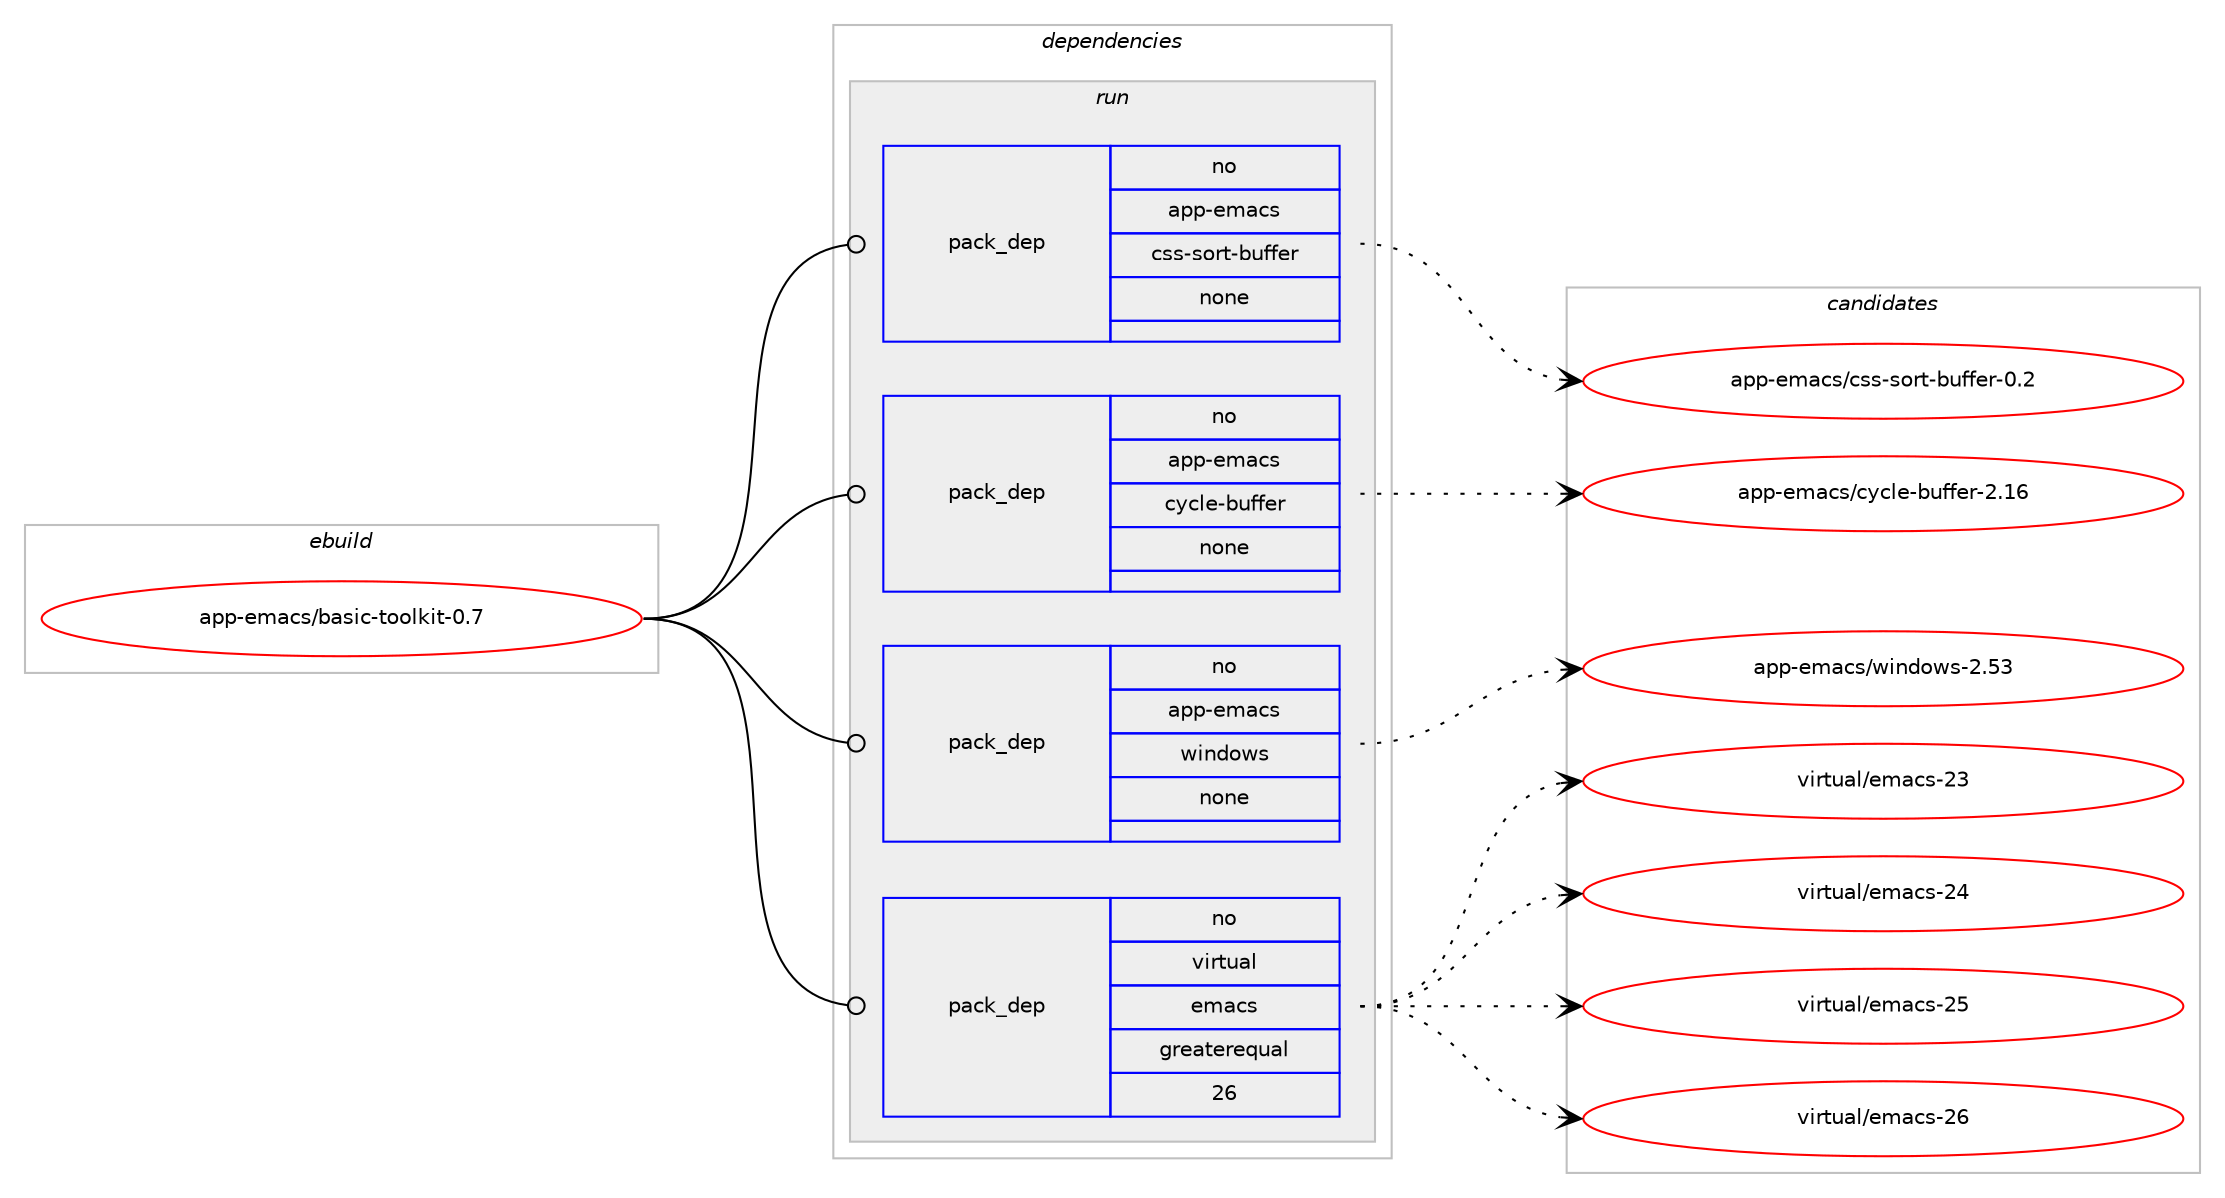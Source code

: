 digraph prolog {

# *************
# Graph options
# *************

newrank=true;
concentrate=true;
compound=true;
graph [rankdir=LR,fontname=Helvetica,fontsize=10,ranksep=1.5];#, ranksep=2.5, nodesep=0.2];
edge  [arrowhead=vee];
node  [fontname=Helvetica,fontsize=10];

# **********
# The ebuild
# **********

subgraph cluster_leftcol {
color=gray;
rank=same;
label=<<i>ebuild</i>>;
id [label="app-emacs/basic-toolkit-0.7", color=red, width=4, href="../app-emacs/basic-toolkit-0.7.svg"];
}

# ****************
# The dependencies
# ****************

subgraph cluster_midcol {
color=gray;
label=<<i>dependencies</i>>;
subgraph cluster_compile {
fillcolor="#eeeeee";
style=filled;
label=<<i>compile</i>>;
}
subgraph cluster_compileandrun {
fillcolor="#eeeeee";
style=filled;
label=<<i>compile and run</i>>;
}
subgraph cluster_run {
fillcolor="#eeeeee";
style=filled;
label=<<i>run</i>>;
subgraph pack358734 {
dependency482515 [label=<<TABLE BORDER="0" CELLBORDER="1" CELLSPACING="0" CELLPADDING="4" WIDTH="220"><TR><TD ROWSPAN="6" CELLPADDING="30">pack_dep</TD></TR><TR><TD WIDTH="110">no</TD></TR><TR><TD>app-emacs</TD></TR><TR><TD>css-sort-buffer</TD></TR><TR><TD>none</TD></TR><TR><TD></TD></TR></TABLE>>, shape=none, color=blue];
}
id:e -> dependency482515:w [weight=20,style="solid",arrowhead="odot"];
subgraph pack358735 {
dependency482516 [label=<<TABLE BORDER="0" CELLBORDER="1" CELLSPACING="0" CELLPADDING="4" WIDTH="220"><TR><TD ROWSPAN="6" CELLPADDING="30">pack_dep</TD></TR><TR><TD WIDTH="110">no</TD></TR><TR><TD>app-emacs</TD></TR><TR><TD>cycle-buffer</TD></TR><TR><TD>none</TD></TR><TR><TD></TD></TR></TABLE>>, shape=none, color=blue];
}
id:e -> dependency482516:w [weight=20,style="solid",arrowhead="odot"];
subgraph pack358736 {
dependency482517 [label=<<TABLE BORDER="0" CELLBORDER="1" CELLSPACING="0" CELLPADDING="4" WIDTH="220"><TR><TD ROWSPAN="6" CELLPADDING="30">pack_dep</TD></TR><TR><TD WIDTH="110">no</TD></TR><TR><TD>app-emacs</TD></TR><TR><TD>windows</TD></TR><TR><TD>none</TD></TR><TR><TD></TD></TR></TABLE>>, shape=none, color=blue];
}
id:e -> dependency482517:w [weight=20,style="solid",arrowhead="odot"];
subgraph pack358737 {
dependency482518 [label=<<TABLE BORDER="0" CELLBORDER="1" CELLSPACING="0" CELLPADDING="4" WIDTH="220"><TR><TD ROWSPAN="6" CELLPADDING="30">pack_dep</TD></TR><TR><TD WIDTH="110">no</TD></TR><TR><TD>virtual</TD></TR><TR><TD>emacs</TD></TR><TR><TD>greaterequal</TD></TR><TR><TD>26</TD></TR></TABLE>>, shape=none, color=blue];
}
id:e -> dependency482518:w [weight=20,style="solid",arrowhead="odot"];
}
}

# **************
# The candidates
# **************

subgraph cluster_choices {
rank=same;
color=gray;
label=<<i>candidates</i>>;

subgraph choice358734 {
color=black;
nodesep=1;
choice97112112451011099799115479911511545115111114116459811710210210111445484650 [label="app-emacs/css-sort-buffer-0.2", color=red, width=4,href="../app-emacs/css-sort-buffer-0.2.svg"];
dependency482515:e -> choice97112112451011099799115479911511545115111114116459811710210210111445484650:w [style=dotted,weight="100"];
}
subgraph choice358735 {
color=black;
nodesep=1;
choice9711211245101109979911547991219910810145981171021021011144550464954 [label="app-emacs/cycle-buffer-2.16", color=red, width=4,href="../app-emacs/cycle-buffer-2.16.svg"];
dependency482516:e -> choice9711211245101109979911547991219910810145981171021021011144550464954:w [style=dotted,weight="100"];
}
subgraph choice358736 {
color=black;
nodesep=1;
choice97112112451011099799115471191051101001111191154550465351 [label="app-emacs/windows-2.53", color=red, width=4,href="../app-emacs/windows-2.53.svg"];
dependency482517:e -> choice97112112451011099799115471191051101001111191154550465351:w [style=dotted,weight="100"];
}
subgraph choice358737 {
color=black;
nodesep=1;
choice11810511411611797108471011099799115455051 [label="virtual/emacs-23", color=red, width=4,href="../virtual/emacs-23.svg"];
choice11810511411611797108471011099799115455052 [label="virtual/emacs-24", color=red, width=4,href="../virtual/emacs-24.svg"];
choice11810511411611797108471011099799115455053 [label="virtual/emacs-25", color=red, width=4,href="../virtual/emacs-25.svg"];
choice11810511411611797108471011099799115455054 [label="virtual/emacs-26", color=red, width=4,href="../virtual/emacs-26.svg"];
dependency482518:e -> choice11810511411611797108471011099799115455051:w [style=dotted,weight="100"];
dependency482518:e -> choice11810511411611797108471011099799115455052:w [style=dotted,weight="100"];
dependency482518:e -> choice11810511411611797108471011099799115455053:w [style=dotted,weight="100"];
dependency482518:e -> choice11810511411611797108471011099799115455054:w [style=dotted,weight="100"];
}
}

}
